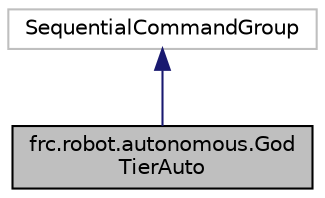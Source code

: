 digraph "frc.robot.autonomous.GodTierAuto"
{
  edge [fontname="Helvetica",fontsize="10",labelfontname="Helvetica",labelfontsize="10"];
  node [fontname="Helvetica",fontsize="10",shape=record];
  Node2 [label="frc.robot.autonomous.God\lTierAuto",height=0.2,width=0.4,color="black", fillcolor="grey75", style="filled", fontcolor="black"];
  Node3 -> Node2 [dir="back",color="midnightblue",fontsize="10",style="solid",fontname="Helvetica"];
  Node3 [label="SequentialCommandGroup",height=0.2,width=0.4,color="grey75", fillcolor="white", style="filled"];
}
